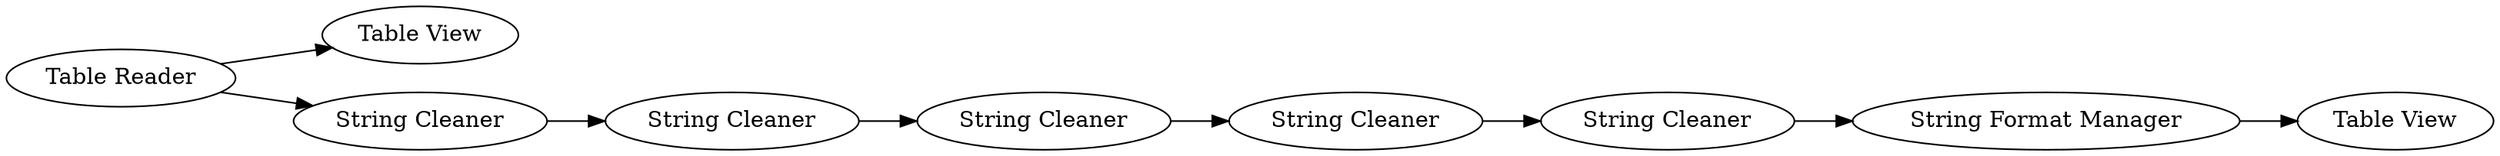 digraph {
	12 -> 10
	7 -> 8
	4 -> 5
	12 -> 2
	8 -> 6
	5 -> 7
	6 -> 9
	2 -> 4
	5 [label="String Cleaner"]
	7 [label="String Cleaner"]
	9 [label="Table View"]
	4 [label="String Cleaner"]
	10 [label="Table View"]
	6 [label="String Format Manager"]
	8 [label="String Cleaner"]
	2 [label="String Cleaner"]
	12 [label="Table Reader"]
	rankdir=LR
}
